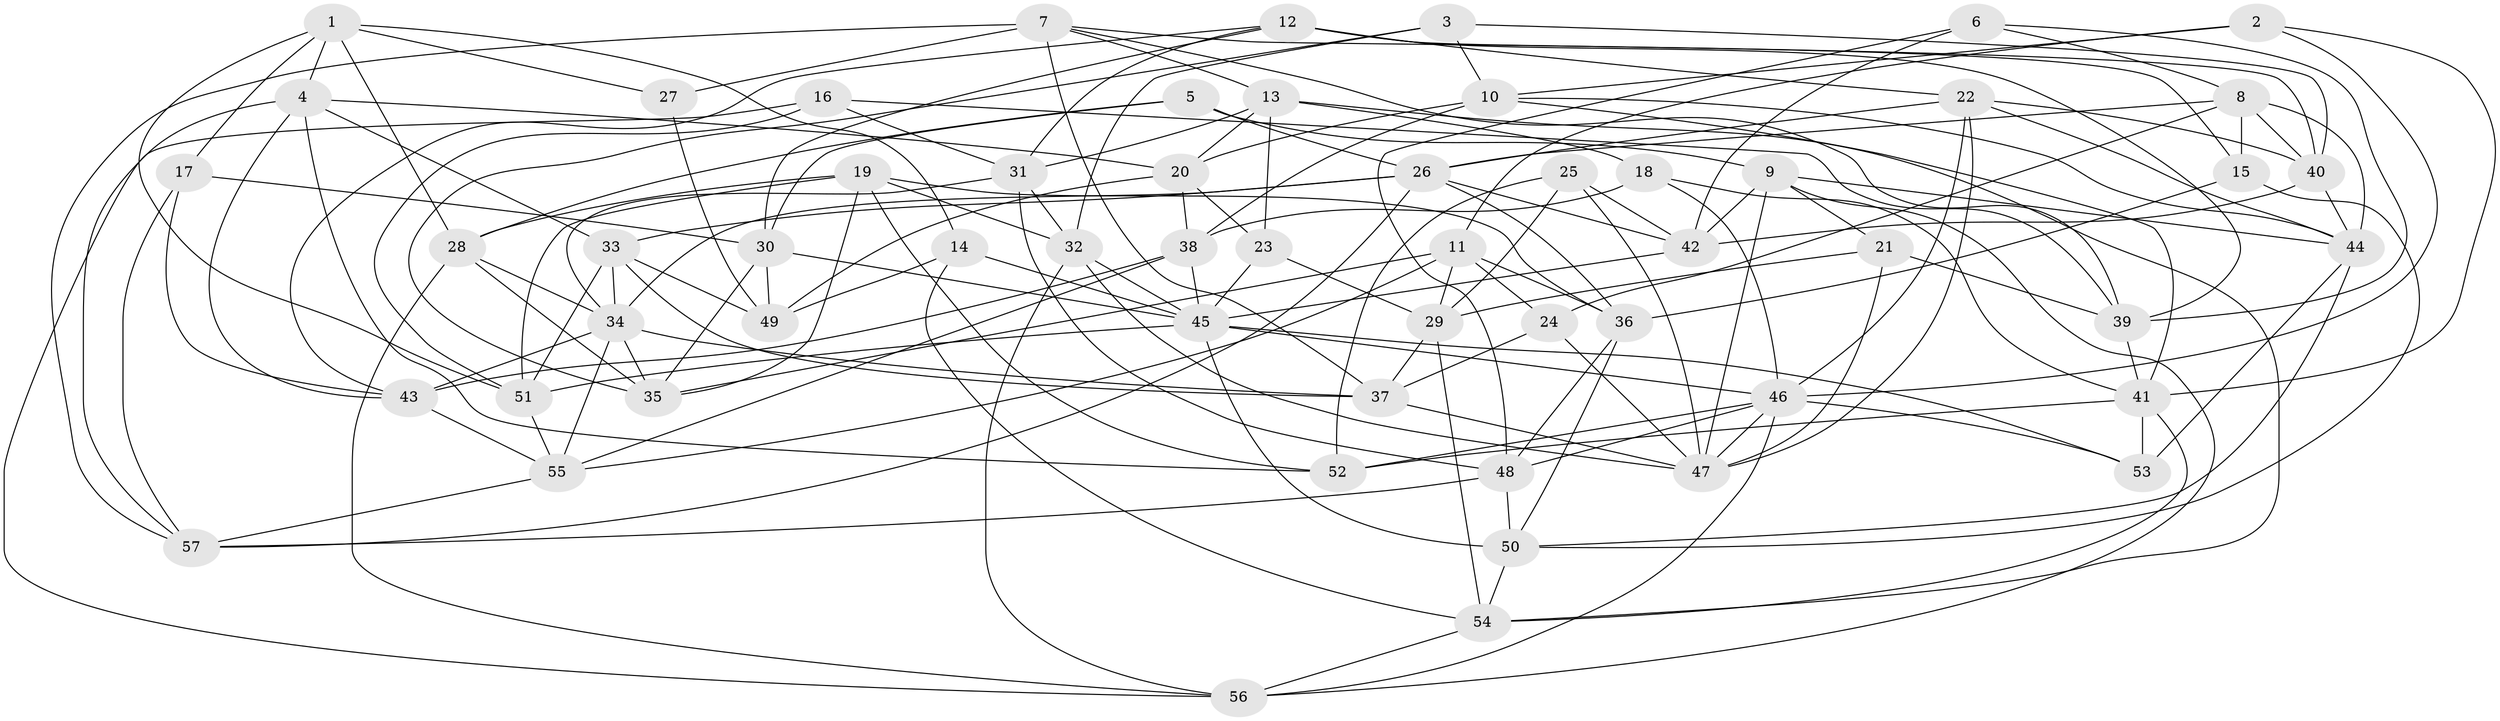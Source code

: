// original degree distribution, {4: 1.0}
// Generated by graph-tools (version 1.1) at 2025/50/03/09/25 03:50:49]
// undirected, 57 vertices, 162 edges
graph export_dot {
graph [start="1"]
  node [color=gray90,style=filled];
  1;
  2;
  3;
  4;
  5;
  6;
  7;
  8;
  9;
  10;
  11;
  12;
  13;
  14;
  15;
  16;
  17;
  18;
  19;
  20;
  21;
  22;
  23;
  24;
  25;
  26;
  27;
  28;
  29;
  30;
  31;
  32;
  33;
  34;
  35;
  36;
  37;
  38;
  39;
  40;
  41;
  42;
  43;
  44;
  45;
  46;
  47;
  48;
  49;
  50;
  51;
  52;
  53;
  54;
  55;
  56;
  57;
  1 -- 4 [weight=1.0];
  1 -- 14 [weight=1.0];
  1 -- 17 [weight=1.0];
  1 -- 27 [weight=1.0];
  1 -- 28 [weight=1.0];
  1 -- 51 [weight=1.0];
  2 -- 10 [weight=1.0];
  2 -- 11 [weight=1.0];
  2 -- 41 [weight=1.0];
  2 -- 46 [weight=1.0];
  3 -- 10 [weight=1.0];
  3 -- 32 [weight=1.0];
  3 -- 35 [weight=1.0];
  3 -- 40 [weight=1.0];
  4 -- 20 [weight=1.0];
  4 -- 33 [weight=1.0];
  4 -- 43 [weight=1.0];
  4 -- 52 [weight=1.0];
  4 -- 57 [weight=1.0];
  5 -- 9 [weight=1.0];
  5 -- 26 [weight=1.0];
  5 -- 28 [weight=1.0];
  5 -- 30 [weight=1.0];
  6 -- 8 [weight=1.0];
  6 -- 39 [weight=1.0];
  6 -- 42 [weight=1.0];
  6 -- 48 [weight=1.0];
  7 -- 13 [weight=1.0];
  7 -- 27 [weight=1.0];
  7 -- 37 [weight=1.0];
  7 -- 39 [weight=1.0];
  7 -- 40 [weight=1.0];
  7 -- 57 [weight=1.0];
  8 -- 15 [weight=1.0];
  8 -- 24 [weight=1.0];
  8 -- 26 [weight=1.0];
  8 -- 40 [weight=1.0];
  8 -- 44 [weight=1.0];
  9 -- 21 [weight=1.0];
  9 -- 42 [weight=1.0];
  9 -- 44 [weight=1.0];
  9 -- 47 [weight=1.0];
  9 -- 56 [weight=1.0];
  10 -- 20 [weight=1.0];
  10 -- 38 [weight=1.0];
  10 -- 41 [weight=1.0];
  10 -- 44 [weight=1.0];
  11 -- 24 [weight=1.0];
  11 -- 29 [weight=1.0];
  11 -- 35 [weight=1.0];
  11 -- 36 [weight=1.0];
  11 -- 55 [weight=1.0];
  12 -- 15 [weight=1.0];
  12 -- 22 [weight=1.0];
  12 -- 30 [weight=1.0];
  12 -- 31 [weight=1.0];
  12 -- 39 [weight=1.0];
  12 -- 43 [weight=1.0];
  13 -- 18 [weight=1.0];
  13 -- 20 [weight=1.0];
  13 -- 23 [weight=1.0];
  13 -- 31 [weight=1.0];
  13 -- 54 [weight=1.0];
  14 -- 45 [weight=1.0];
  14 -- 49 [weight=1.0];
  14 -- 54 [weight=1.0];
  15 -- 36 [weight=1.0];
  15 -- 50 [weight=1.0];
  16 -- 31 [weight=1.0];
  16 -- 39 [weight=1.0];
  16 -- 51 [weight=1.0];
  16 -- 56 [weight=1.0];
  17 -- 30 [weight=1.0];
  17 -- 43 [weight=1.0];
  17 -- 57 [weight=1.0];
  18 -- 38 [weight=1.0];
  18 -- 41 [weight=1.0];
  18 -- 46 [weight=1.0];
  19 -- 28 [weight=1.0];
  19 -- 32 [weight=1.0];
  19 -- 35 [weight=1.0];
  19 -- 36 [weight=1.0];
  19 -- 51 [weight=1.0];
  19 -- 52 [weight=1.0];
  20 -- 23 [weight=1.0];
  20 -- 38 [weight=1.0];
  20 -- 49 [weight=1.0];
  21 -- 29 [weight=1.0];
  21 -- 39 [weight=1.0];
  21 -- 47 [weight=1.0];
  22 -- 26 [weight=1.0];
  22 -- 40 [weight=1.0];
  22 -- 44 [weight=1.0];
  22 -- 46 [weight=1.0];
  22 -- 47 [weight=1.0];
  23 -- 29 [weight=1.0];
  23 -- 45 [weight=1.0];
  24 -- 37 [weight=1.0];
  24 -- 47 [weight=1.0];
  25 -- 29 [weight=1.0];
  25 -- 42 [weight=1.0];
  25 -- 47 [weight=1.0];
  25 -- 52 [weight=1.0];
  26 -- 33 [weight=1.0];
  26 -- 34 [weight=1.0];
  26 -- 36 [weight=1.0];
  26 -- 42 [weight=1.0];
  26 -- 57 [weight=1.0];
  27 -- 49 [weight=2.0];
  28 -- 34 [weight=1.0];
  28 -- 35 [weight=1.0];
  28 -- 56 [weight=1.0];
  29 -- 37 [weight=1.0];
  29 -- 54 [weight=1.0];
  30 -- 35 [weight=1.0];
  30 -- 45 [weight=1.0];
  30 -- 49 [weight=1.0];
  31 -- 32 [weight=1.0];
  31 -- 34 [weight=1.0];
  31 -- 48 [weight=1.0];
  32 -- 45 [weight=1.0];
  32 -- 47 [weight=1.0];
  32 -- 56 [weight=1.0];
  33 -- 34 [weight=1.0];
  33 -- 37 [weight=1.0];
  33 -- 49 [weight=1.0];
  33 -- 51 [weight=1.0];
  34 -- 35 [weight=1.0];
  34 -- 37 [weight=1.0];
  34 -- 43 [weight=1.0];
  34 -- 55 [weight=1.0];
  36 -- 48 [weight=1.0];
  36 -- 50 [weight=1.0];
  37 -- 47 [weight=1.0];
  38 -- 43 [weight=1.0];
  38 -- 45 [weight=1.0];
  38 -- 55 [weight=1.0];
  39 -- 41 [weight=1.0];
  40 -- 42 [weight=1.0];
  40 -- 44 [weight=1.0];
  41 -- 52 [weight=1.0];
  41 -- 53 [weight=2.0];
  41 -- 54 [weight=1.0];
  42 -- 45 [weight=1.0];
  43 -- 55 [weight=1.0];
  44 -- 50 [weight=1.0];
  44 -- 53 [weight=2.0];
  45 -- 46 [weight=1.0];
  45 -- 50 [weight=1.0];
  45 -- 51 [weight=1.0];
  45 -- 53 [weight=1.0];
  46 -- 47 [weight=1.0];
  46 -- 48 [weight=1.0];
  46 -- 52 [weight=2.0];
  46 -- 53 [weight=1.0];
  46 -- 56 [weight=1.0];
  48 -- 50 [weight=1.0];
  48 -- 57 [weight=1.0];
  50 -- 54 [weight=1.0];
  51 -- 55 [weight=1.0];
  54 -- 56 [weight=1.0];
  55 -- 57 [weight=1.0];
}

